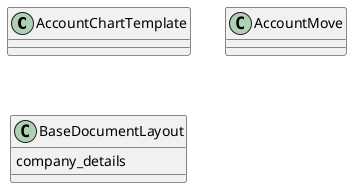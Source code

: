 @startuml classes_l10n_mu_account
set namespaceSeparator none
class "AccountChartTemplate" as odoo_src.odoo.addons.l10n_mu_account.models.template_mu.AccountChartTemplate {
}
class "AccountMove" as odoo_src.odoo.addons.l10n_mu_account.models.account_move.AccountMove {
}
class "BaseDocumentLayout" as odoo_src.odoo.addons.l10n_mu_account.models.base_document_layout.BaseDocumentLayout {
  company_details
}
@enduml
